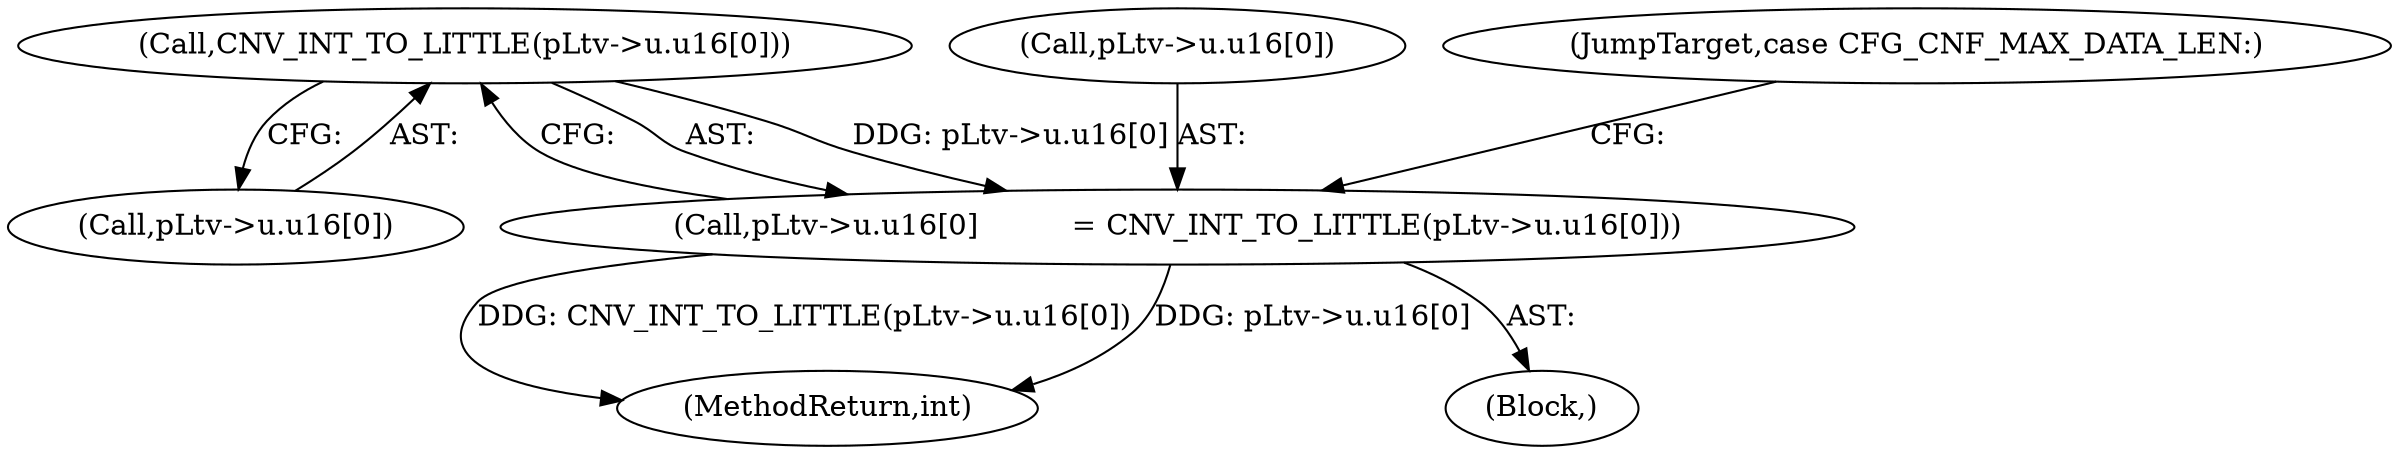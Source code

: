 digraph "0_linux_b5e2f339865fb443107e5b10603e53bbc92dc054_0@array" {
"1000522" [label="(Call,CNV_INT_TO_LITTLE(pLtv->u.u16[0]))"];
"1000514" [label="(Call,pLtv->u.u16[0]          = CNV_INT_TO_LITTLE(pLtv->u.u16[0]))"];
"1000514" [label="(Call,pLtv->u.u16[0]          = CNV_INT_TO_LITTLE(pLtv->u.u16[0]))"];
"1000515" [label="(Call,pLtv->u.u16[0])"];
"1002520" [label="(MethodReturn,int)"];
"1000522" [label="(Call,CNV_INT_TO_LITTLE(pLtv->u.u16[0]))"];
"1000530" [label="(JumpTarget,case CFG_CNF_MAX_DATA_LEN:)"];
"1000523" [label="(Call,pLtv->u.u16[0])"];
"1000412" [label="(Block,)"];
"1000522" -> "1000514"  [label="AST: "];
"1000522" -> "1000523"  [label="CFG: "];
"1000523" -> "1000522"  [label="AST: "];
"1000514" -> "1000522"  [label="CFG: "];
"1000522" -> "1000514"  [label="DDG: pLtv->u.u16[0]"];
"1000514" -> "1000412"  [label="AST: "];
"1000515" -> "1000514"  [label="AST: "];
"1000530" -> "1000514"  [label="CFG: "];
"1000514" -> "1002520"  [label="DDG: CNV_INT_TO_LITTLE(pLtv->u.u16[0])"];
"1000514" -> "1002520"  [label="DDG: pLtv->u.u16[0]"];
}
